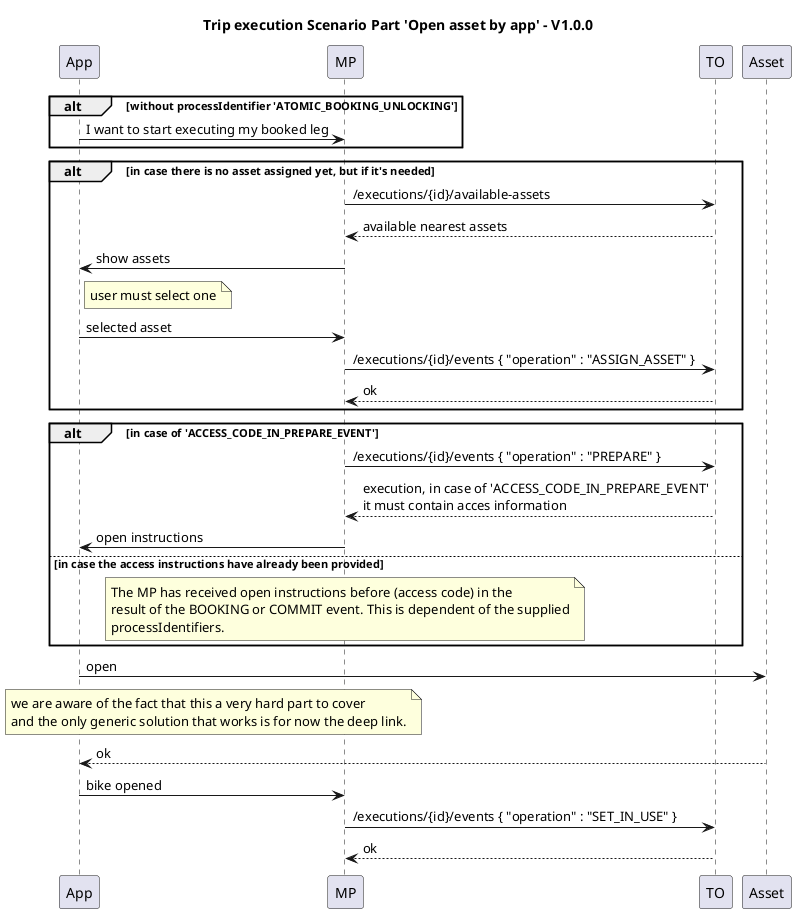 @startuml open-asset-by-app
title Trip execution Scenario Part 'Open asset by app' - V1.0.0

participant App
participant MP
participant TO
participant Asset

alt without processIdentifier 'ATOMIC_BOOKING_UNLOCKING'
  App -> MP : I want to start executing my booked leg
end

alt in case there is no asset assigned yet, but if it's needed
  MP -> TO : /executions/{id}/available-assets
  return available nearest assets
  MP -> App: show assets
  note right of App
  user must select one
  end note
  App -> MP : selected asset
  MP -> TO : /executions/{id}/events { "operation" : "ASSIGN_ASSET" }
  return ok
end

alt in case of 'ACCESS_CODE_IN_PREPARE_EVENT'
  MP -> TO : /executions/{id}/events { "operation" : "PREPARE" }
  return execution, in case of 'ACCESS_CODE_IN_PREPARE_EVENT'\nit must contain acces information
  MP -> App : open instructions
else in case the access instructions have already been provided
  note over MP
    The MP has received open instructions before (access code) in the
    result of the BOOKING or COMMIT event. This is dependent of the supplied
    processIdentifiers.
  end note
end

App -> Asset : open
note over App, MP
we are aware of the fact that this a very hard part to cover 
and the only generic solution that works is for now the deep link.
end note
return ok

App -> MP : bike opened
MP -> TO : /executions/{id}/events { "operation" : "SET_IN_USE" }
return ok

@enduml
